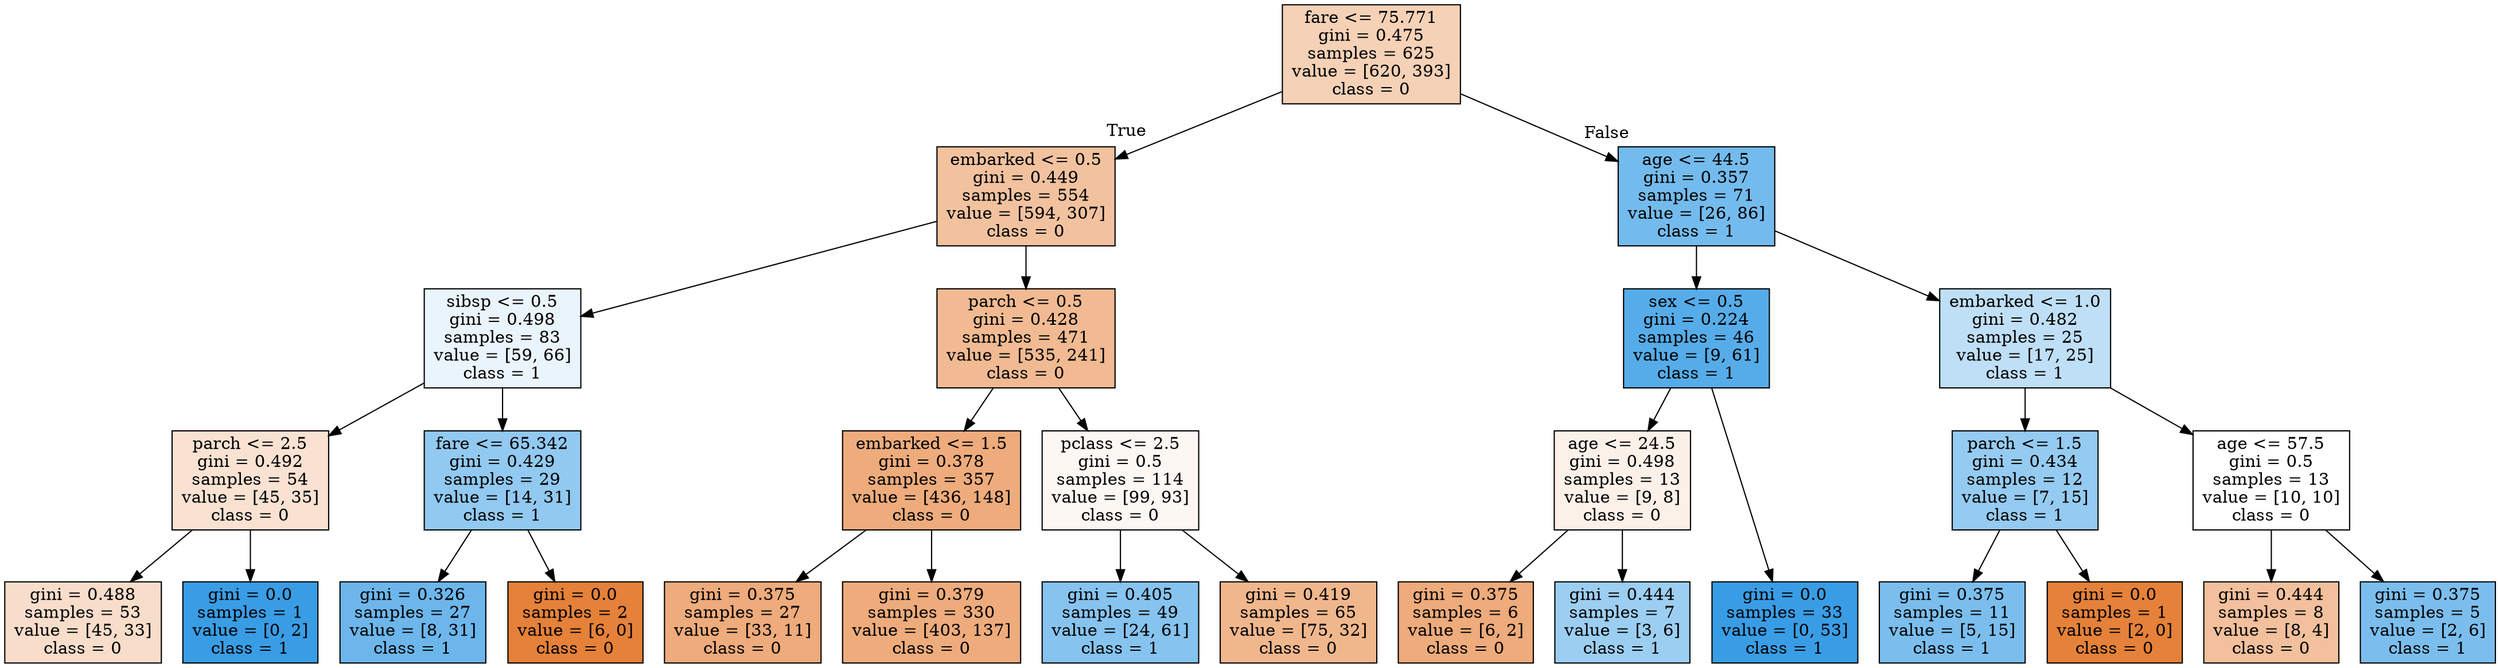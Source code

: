 digraph Tree {
node [shape=box, style="filled", color="black"] ;
graph [ranksep=equally, splines=polyline] ;
0 [label="fare <= 75.771\ngini = 0.475\nsamples = 625\nvalue = [620, 393]\nclass = 0", fillcolor="#e581395d"] ;
1 [label="embarked <= 0.5\ngini = 0.449\nsamples = 554\nvalue = [594, 307]\nclass = 0", fillcolor="#e581397b"] ;
0 -> 1 [labeldistance=2.5, labelangle=45, headlabel="True"] ;
2 [label="sibsp <= 0.5\ngini = 0.498\nsamples = 83\nvalue = [59, 66]\nclass = 1", fillcolor="#399de51b"] ;
1 -> 2 ;
3 [label="parch <= 2.5\ngini = 0.492\nsamples = 54\nvalue = [45, 35]\nclass = 0", fillcolor="#e5813939"] ;
2 -> 3 ;
4 [label="gini = 0.488\nsamples = 53\nvalue = [45, 33]\nclass = 0", fillcolor="#e5813944"] ;
3 -> 4 ;
5 [label="gini = 0.0\nsamples = 1\nvalue = [0, 2]\nclass = 1", fillcolor="#399de5ff"] ;
3 -> 5 ;
6 [label="fare <= 65.342\ngini = 0.429\nsamples = 29\nvalue = [14, 31]\nclass = 1", fillcolor="#399de58c"] ;
2 -> 6 ;
7 [label="gini = 0.326\nsamples = 27\nvalue = [8, 31]\nclass = 1", fillcolor="#399de5bd"] ;
6 -> 7 ;
8 [label="gini = 0.0\nsamples = 2\nvalue = [6, 0]\nclass = 0", fillcolor="#e58139ff"] ;
6 -> 8 ;
9 [label="parch <= 0.5\ngini = 0.428\nsamples = 471\nvalue = [535, 241]\nclass = 0", fillcolor="#e581398c"] ;
1 -> 9 ;
10 [label="embarked <= 1.5\ngini = 0.378\nsamples = 357\nvalue = [436, 148]\nclass = 0", fillcolor="#e58139a8"] ;
9 -> 10 ;
11 [label="gini = 0.375\nsamples = 27\nvalue = [33, 11]\nclass = 0", fillcolor="#e58139aa"] ;
10 -> 11 ;
12 [label="gini = 0.379\nsamples = 330\nvalue = [403, 137]\nclass = 0", fillcolor="#e58139a8"] ;
10 -> 12 ;
13 [label="pclass <= 2.5\ngini = 0.5\nsamples = 114\nvalue = [99, 93]\nclass = 0", fillcolor="#e581390f"] ;
9 -> 13 ;
14 [label="gini = 0.405\nsamples = 49\nvalue = [24, 61]\nclass = 1", fillcolor="#399de59b"] ;
13 -> 14 ;
15 [label="gini = 0.419\nsamples = 65\nvalue = [75, 32]\nclass = 0", fillcolor="#e5813992"] ;
13 -> 15 ;
16 [label="age <= 44.5\ngini = 0.357\nsamples = 71\nvalue = [26, 86]\nclass = 1", fillcolor="#399de5b2"] ;
0 -> 16 [labeldistance=2.5, labelangle=-45, headlabel="False"] ;
17 [label="sex <= 0.5\ngini = 0.224\nsamples = 46\nvalue = [9, 61]\nclass = 1", fillcolor="#399de5d9"] ;
16 -> 17 ;
18 [label="age <= 24.5\ngini = 0.498\nsamples = 13\nvalue = [9, 8]\nclass = 0", fillcolor="#e581391c"] ;
17 -> 18 ;
19 [label="gini = 0.375\nsamples = 6\nvalue = [6, 2]\nclass = 0", fillcolor="#e58139aa"] ;
18 -> 19 ;
20 [label="gini = 0.444\nsamples = 7\nvalue = [3, 6]\nclass = 1", fillcolor="#399de57f"] ;
18 -> 20 ;
21 [label="gini = 0.0\nsamples = 33\nvalue = [0, 53]\nclass = 1", fillcolor="#399de5ff"] ;
17 -> 21 ;
22 [label="embarked <= 1.0\ngini = 0.482\nsamples = 25\nvalue = [17, 25]\nclass = 1", fillcolor="#399de552"] ;
16 -> 22 ;
23 [label="parch <= 1.5\ngini = 0.434\nsamples = 12\nvalue = [7, 15]\nclass = 1", fillcolor="#399de588"] ;
22 -> 23 ;
24 [label="gini = 0.375\nsamples = 11\nvalue = [5, 15]\nclass = 1", fillcolor="#399de5aa"] ;
23 -> 24 ;
25 [label="gini = 0.0\nsamples = 1\nvalue = [2, 0]\nclass = 0", fillcolor="#e58139ff"] ;
23 -> 25 ;
26 [label="age <= 57.5\ngini = 0.5\nsamples = 13\nvalue = [10, 10]\nclass = 0", fillcolor="#e5813900"] ;
22 -> 26 ;
27 [label="gini = 0.444\nsamples = 8\nvalue = [8, 4]\nclass = 0", fillcolor="#e581397f"] ;
26 -> 27 ;
28 [label="gini = 0.375\nsamples = 5\nvalue = [2, 6]\nclass = 1", fillcolor="#399de5aa"] ;
26 -> 28 ;
{rank=same ; 0} ;
{rank=same ; 1; 16} ;
{rank=same ; 2; 9; 17; 22} ;
{rank=same ; 3; 6; 10; 13; 18; 23; 26} ;
{rank=same ; 4; 5; 7; 8; 11; 12; 14; 15; 19; 20; 21; 24; 25; 27; 28} ;
}